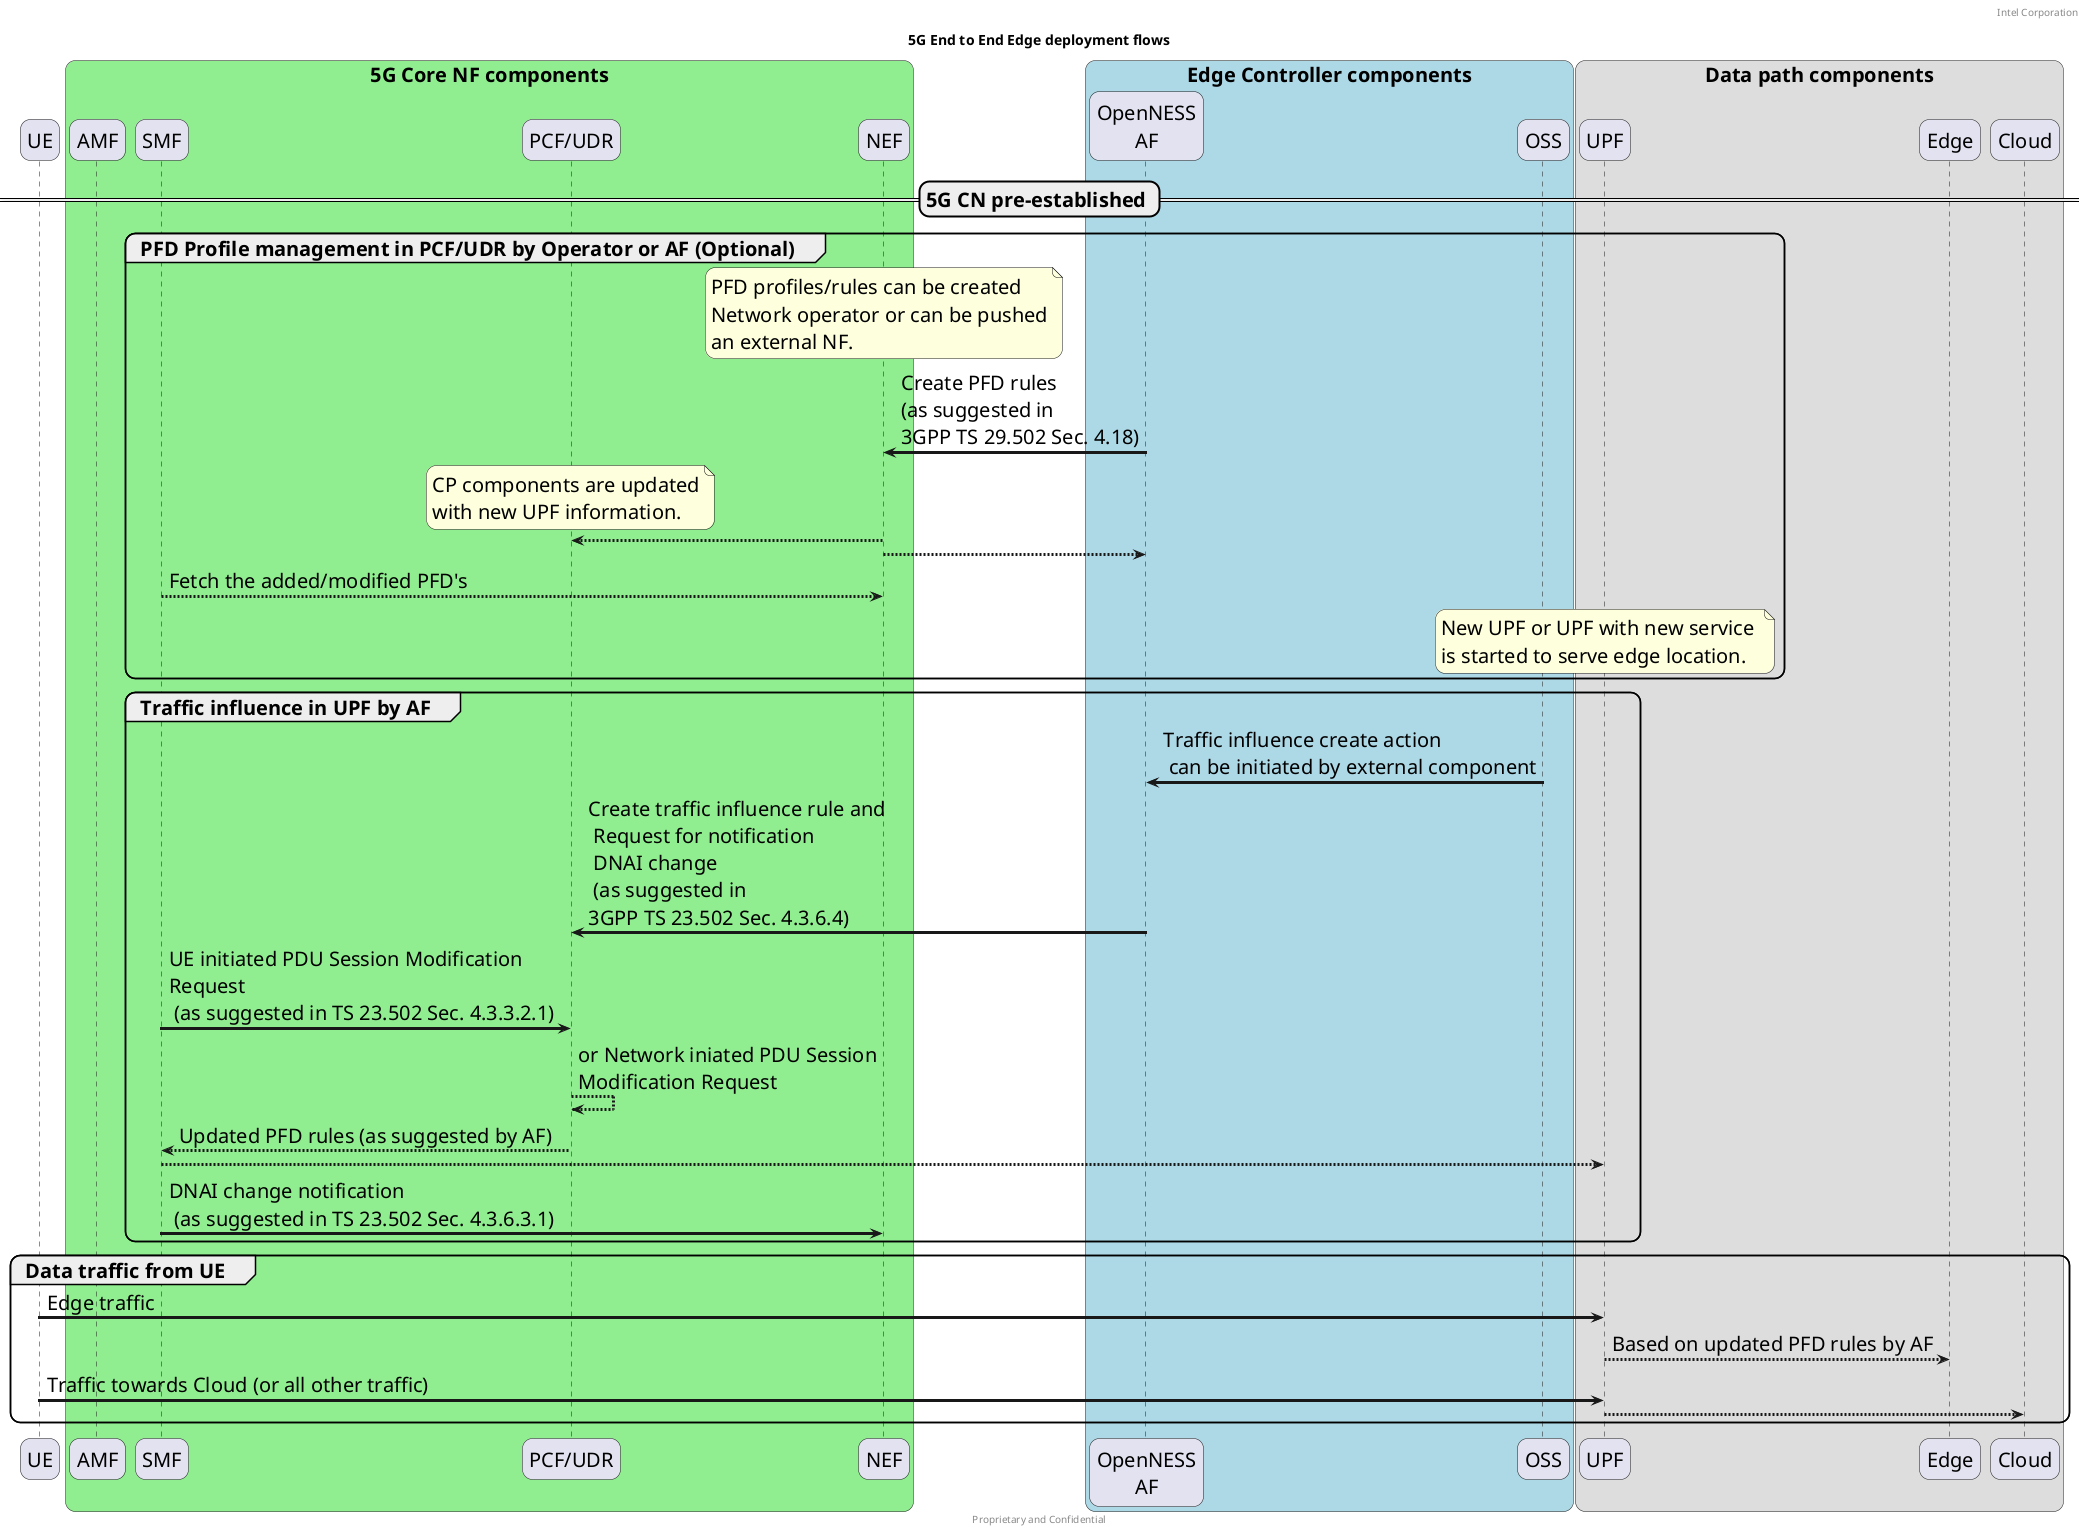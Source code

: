 @startuml
/' SPDX-License-Identifier: Apache-2.0
   Copyright (c) 2020 Intel Corporation
'/
skinparam monochrome false
skinparam roundcorner 20
skinparam defaultFontName "Intel Clear"
skinparam defaultFontSize 20
skinparam maxmessagesize 400
skinparam sequenceArrowThickness 3

header "Intel Corporation"
footer "Proprietary and Confidential"
title "5G End to End Edge deployment flows"

participant "UE" as ue

box "5G Core NF components" #LightGreen
participant "AMF" as amf
participant "SMF" as smf
participant "PCF/UDR" as pcf
participant "NEF" as nef
end box 

box "Edge Controller components" #LightBlue
participant "OpenNESS\nAF" as af 
participant "OSS" as oss
end box

box "Data path components"
participant "UPF" as upf 
participant "Edge" as edge
participant "Cloud" as cloud
end box

== 5G CN pre-established ==

group PFD Profile management in PCF/UDR by Operator or AF (Optional)
    note over nef 
        PFD profiles/rules can be created
        Network operator or can be pushed
        an external NF.
    end note
af -> nef : Create PFD rules \n(as suggested in \n3GPP TS 29.502 Sec. 4.18)

note over pcf
    CP components are updated
    with new UPF information. 
end note

nef --> pcf : 
nef --> af  :
smf --> nef : Fetch the added/modified PFD's

note over upf
    New UPF or UPF with new service 
    is started to serve edge location.
end note
end

group Traffic influence in UPF by AF
oss -> af :  Traffic influence create action\n can be initiated by external component 
af -> pcf : Create traffic influence rule and \n Request for notification \n DNAI change \n (as suggested in \n3GPP TS 23.502 Sec. 4.3.6.4)

smf -> pcf :  UE initiated PDU Session Modification Request \n (as suggested in TS 23.502 Sec. 4.3.3.2.1)
pcf --> pcf : or Network iniated PDU Session Modification Request
pcf --> smf : Updated PFD rules (as suggested by AF)
smf --> upf 
smf -> nef : DNAI change notification \n (as suggested in TS 23.502 Sec. 4.3.6.3.1)
end

group Data traffic from UE
ue -> upf : Edge traffic 
upf --> edge : Based on updated PFD rules by AF

ue -> upf : Traffic towards Cloud (or all other traffic)
upf --> cloud : 
end

@enduml